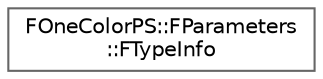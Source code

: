 digraph "Graphical Class Hierarchy"
{
 // INTERACTIVE_SVG=YES
 // LATEX_PDF_SIZE
  bgcolor="transparent";
  edge [fontname=Helvetica,fontsize=10,labelfontname=Helvetica,labelfontsize=10];
  node [fontname=Helvetica,fontsize=10,shape=box,height=0.2,width=0.4];
  rankdir="LR";
  Node0 [id="Node000000",label="FOneColorPS::FParameters\l::FTypeInfo",height=0.2,width=0.4,color="grey40", fillcolor="white", style="filled",URL="$df/db2/structFOneColorPS_1_1FParameters_1_1FTypeInfo.html",tooltip=" "];
}
